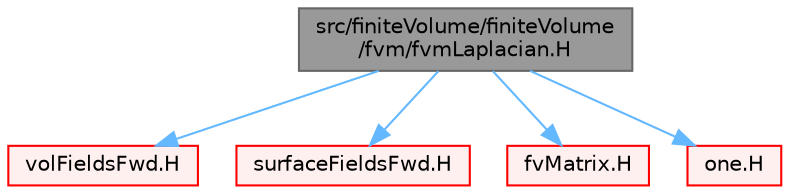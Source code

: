 digraph "src/finiteVolume/finiteVolume/fvm/fvmLaplacian.H"
{
 // LATEX_PDF_SIZE
  bgcolor="transparent";
  edge [fontname=Helvetica,fontsize=10,labelfontname=Helvetica,labelfontsize=10];
  node [fontname=Helvetica,fontsize=10,shape=box,height=0.2,width=0.4];
  Node1 [id="Node000001",label="src/finiteVolume/finiteVolume\l/fvm/fvmLaplacian.H",height=0.2,width=0.4,color="gray40", fillcolor="grey60", style="filled", fontcolor="black",tooltip="Calculate the matrix for the laplacian of the field."];
  Node1 -> Node2 [id="edge1_Node000001_Node000002",color="steelblue1",style="solid",tooltip=" "];
  Node2 [id="Node000002",label="volFieldsFwd.H",height=0.2,width=0.4,color="red", fillcolor="#FFF0F0", style="filled",URL="$volFieldsFwd_8H.html",tooltip="Forwards and collection of common volume field types."];
  Node1 -> Node128 [id="edge2_Node000001_Node000128",color="steelblue1",style="solid",tooltip=" "];
  Node128 [id="Node000128",label="surfaceFieldsFwd.H",height=0.2,width=0.4,color="red", fillcolor="#FFF0F0", style="filled",URL="$surfaceFieldsFwd_8H.html",tooltip=" "];
  Node1 -> Node129 [id="edge3_Node000001_Node000129",color="steelblue1",style="solid",tooltip=" "];
  Node129 [id="Node000129",label="fvMatrix.H",height=0.2,width=0.4,color="red", fillcolor="#FFF0F0", style="filled",URL="$fvMatrix_8H.html",tooltip=" "];
  Node1 -> Node105 [id="edge4_Node000001_Node000105",color="steelblue1",style="solid",tooltip=" "];
  Node105 [id="Node000105",label="one.H",height=0.2,width=0.4,color="red", fillcolor="#FFF0F0", style="filled",URL="$one_8H.html",tooltip=" "];
}
